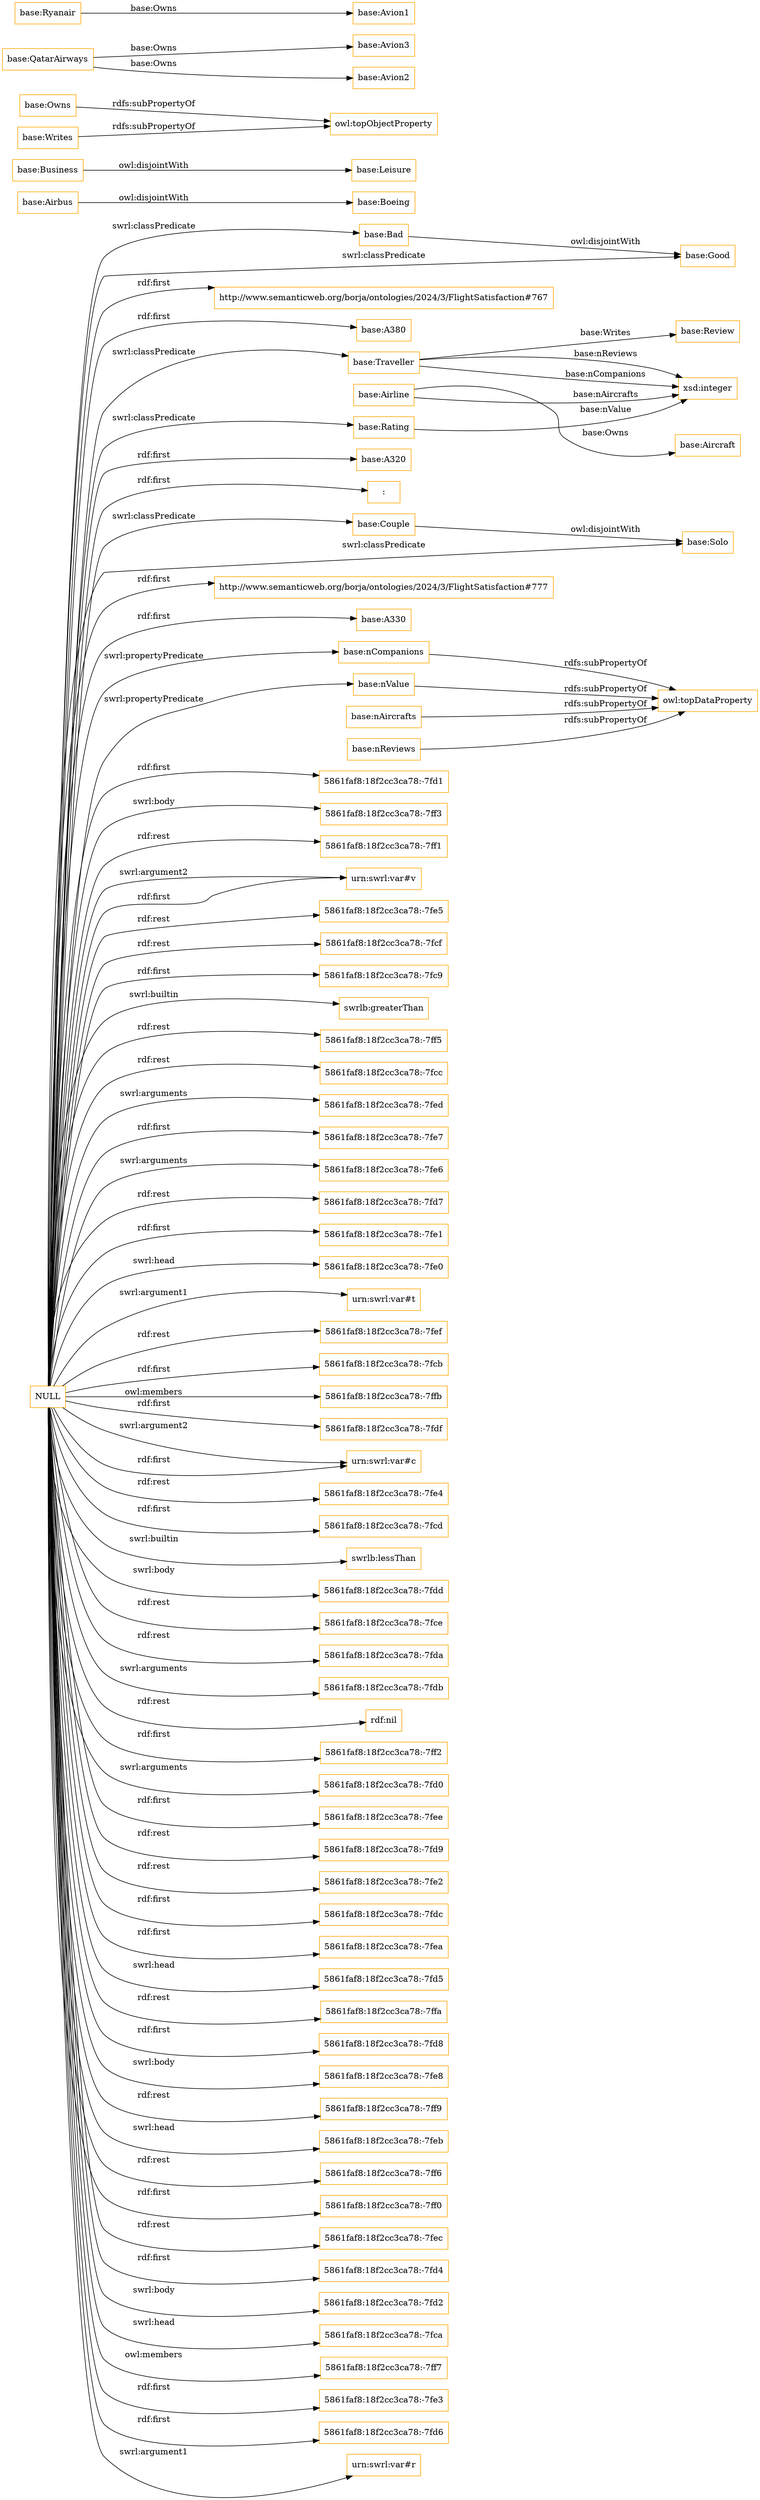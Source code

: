 digraph ar2dtool_diagram { 
rankdir=LR;
size="1501"
node [shape = rectangle, color="orange"]; "base:Bad" "base:Review" "base:Airline" "base:Boeing" "http://www.semanticweb.org/borja/ontologies/2024/3/FlightSatisfaction#767" "base:Aircraft" "base:A380" "base:Traveller" "base:A320" ":" "base:Couple" "http://www.semanticweb.org/borja/ontologies/2024/3/FlightSatisfaction#777" "base:Solo" "base:Leisure" "base:Good" "base:Business" "base:Rating" "base:Airbus" "base:A330" ; /*classes style*/
	"base:Couple" -> "base:Solo" [ label = "owl:disjointWith" ];
	"base:nCompanions" -> "owl:topDataProperty" [ label = "rdfs:subPropertyOf" ];
	"base:Bad" -> "base:Good" [ label = "owl:disjointWith" ];
	"base:Owns" -> "owl:topObjectProperty" [ label = "rdfs:subPropertyOf" ];
	"base:Business" -> "base:Leisure" [ label = "owl:disjointWith" ];
	"base:QatarAirways" -> "base:Avion3" [ label = "base:Owns" ];
	"base:QatarAirways" -> "base:Avion2" [ label = "base:Owns" ];
	"base:nValue" -> "owl:topDataProperty" [ label = "rdfs:subPropertyOf" ];
	"base:Airbus" -> "base:Boeing" [ label = "owl:disjointWith" ];
	"base:nAircrafts" -> "owl:topDataProperty" [ label = "rdfs:subPropertyOf" ];
	"base:Ryanair" -> "base:Avion1" [ label = "base:Owns" ];
	"base:nReviews" -> "owl:topDataProperty" [ label = "rdfs:subPropertyOf" ];
	"NULL" -> "http://www.semanticweb.org/borja/ontologies/2024/3/FlightSatisfaction#777" [ label = "rdf:first" ];
	"NULL" -> "5861faf8:18f2cc3ca78:-7fd1" [ label = "rdf:first" ];
	"NULL" -> "base:Solo" [ label = "swrl:classPredicate" ];
	"NULL" -> "5861faf8:18f2cc3ca78:-7ff3" [ label = "swrl:body" ];
	"NULL" -> "5861faf8:18f2cc3ca78:-7ff1" [ label = "rdf:rest" ];
	"NULL" -> "base:Traveller" [ label = "swrl:classPredicate" ];
	"NULL" -> "urn:swrl:var#v" [ label = "swrl:argument2" ];
	"NULL" -> "5861faf8:18f2cc3ca78:-7fe5" [ label = "rdf:rest" ];
	"NULL" -> "base:Bad" [ label = "swrl:classPredicate" ];
	"NULL" -> "base:Couple" [ label = "swrl:classPredicate" ];
	"NULL" -> "5861faf8:18f2cc3ca78:-7fcf" [ label = "rdf:rest" ];
	"NULL" -> "5861faf8:18f2cc3ca78:-7fc9" [ label = "rdf:first" ];
	"NULL" -> "swrlb:greaterThan" [ label = "swrl:builtin" ];
	"NULL" -> "5861faf8:18f2cc3ca78:-7ff5" [ label = "rdf:rest" ];
	"NULL" -> "5861faf8:18f2cc3ca78:-7fcc" [ label = "rdf:rest" ];
	"NULL" -> "5861faf8:18f2cc3ca78:-7fed" [ label = "swrl:arguments" ];
	"NULL" -> "base:A380" [ label = "rdf:first" ];
	"NULL" -> "5861faf8:18f2cc3ca78:-7fe7" [ label = "rdf:first" ];
	"NULL" -> "5861faf8:18f2cc3ca78:-7fe6" [ label = "swrl:arguments" ];
	"NULL" -> "5861faf8:18f2cc3ca78:-7fd7" [ label = "rdf:rest" ];
	"NULL" -> "5861faf8:18f2cc3ca78:-7fe1" [ label = "rdf:first" ];
	"NULL" -> "5861faf8:18f2cc3ca78:-7fe0" [ label = "swrl:head" ];
	"NULL" -> "urn:swrl:var#t" [ label = "swrl:argument1" ];
	"NULL" -> "base:A320" [ label = "rdf:first" ];
	"NULL" -> "5861faf8:18f2cc3ca78:-7fef" [ label = "rdf:rest" ];
	"NULL" -> "urn:swrl:var#v" [ label = "rdf:first" ];
	"NULL" -> "5861faf8:18f2cc3ca78:-7fcb" [ label = "rdf:first" ];
	"NULL" -> "base:nValue" [ label = "swrl:propertyPredicate" ];
	"NULL" -> "5861faf8:18f2cc3ca78:-7ffb" [ label = "owl:members" ];
	"NULL" -> "5861faf8:18f2cc3ca78:-7fdf" [ label = "rdf:first" ];
	"NULL" -> "urn:swrl:var#c" [ label = "swrl:argument2" ];
	"NULL" -> "5861faf8:18f2cc3ca78:-7fe4" [ label = "rdf:rest" ];
	"NULL" -> "5861faf8:18f2cc3ca78:-7fcd" [ label = "rdf:first" ];
	"NULL" -> "swrlb:lessThan" [ label = "swrl:builtin" ];
	"NULL" -> "5861faf8:18f2cc3ca78:-7fdd" [ label = "swrl:body" ];
	"NULL" -> "5861faf8:18f2cc3ca78:-7fce" [ label = "rdf:rest" ];
	"NULL" -> ":" [ label = "rdf:first" ];
	"NULL" -> "5861faf8:18f2cc3ca78:-7fda" [ label = "rdf:rest" ];
	"NULL" -> "5861faf8:18f2cc3ca78:-7fdb" [ label = "swrl:arguments" ];
	"NULL" -> "rdf:nil" [ label = "rdf:rest" ];
	"NULL" -> "urn:swrl:var#c" [ label = "rdf:first" ];
	"NULL" -> "5861faf8:18f2cc3ca78:-7ff2" [ label = "rdf:first" ];
	"NULL" -> "5861faf8:18f2cc3ca78:-7fd0" [ label = "swrl:arguments" ];
	"NULL" -> "5861faf8:18f2cc3ca78:-7fee" [ label = "rdf:first" ];
	"NULL" -> "5861faf8:18f2cc3ca78:-7fd9" [ label = "rdf:rest" ];
	"NULL" -> "5861faf8:18f2cc3ca78:-7fe2" [ label = "rdf:rest" ];
	"NULL" -> "5861faf8:18f2cc3ca78:-7fdc" [ label = "rdf:first" ];
	"NULL" -> "base:Rating" [ label = "swrl:classPredicate" ];
	"NULL" -> "5861faf8:18f2cc3ca78:-7fea" [ label = "rdf:first" ];
	"NULL" -> "5861faf8:18f2cc3ca78:-7fd5" [ label = "swrl:head" ];
	"NULL" -> "5861faf8:18f2cc3ca78:-7ffa" [ label = "rdf:rest" ];
	"NULL" -> "5861faf8:18f2cc3ca78:-7fd8" [ label = "rdf:first" ];
	"NULL" -> "5861faf8:18f2cc3ca78:-7fe8" [ label = "swrl:body" ];
	"NULL" -> "5861faf8:18f2cc3ca78:-7ff9" [ label = "rdf:rest" ];
	"NULL" -> "5861faf8:18f2cc3ca78:-7feb" [ label = "swrl:head" ];
	"NULL" -> "5861faf8:18f2cc3ca78:-7ff6" [ label = "rdf:rest" ];
	"NULL" -> "5861faf8:18f2cc3ca78:-7ff0" [ label = "rdf:first" ];
	"NULL" -> "http://www.semanticweb.org/borja/ontologies/2024/3/FlightSatisfaction#767" [ label = "rdf:first" ];
	"NULL" -> "5861faf8:18f2cc3ca78:-7fec" [ label = "rdf:rest" ];
	"NULL" -> "5861faf8:18f2cc3ca78:-7fd4" [ label = "rdf:first" ];
	"NULL" -> "5861faf8:18f2cc3ca78:-7fd2" [ label = "swrl:body" ];
	"NULL" -> "5861faf8:18f2cc3ca78:-7fca" [ label = "swrl:head" ];
	"NULL" -> "base:A330" [ label = "rdf:first" ];
	"NULL" -> "base:nCompanions" [ label = "swrl:propertyPredicate" ];
	"NULL" -> "5861faf8:18f2cc3ca78:-7ff7" [ label = "owl:members" ];
	"NULL" -> "5861faf8:18f2cc3ca78:-7fe3" [ label = "rdf:first" ];
	"NULL" -> "5861faf8:18f2cc3ca78:-7fd6" [ label = "rdf:first" ];
	"NULL" -> "base:Good" [ label = "swrl:classPredicate" ];
	"NULL" -> "urn:swrl:var#r" [ label = "swrl:argument1" ];
	"base:Writes" -> "owl:topObjectProperty" [ label = "rdfs:subPropertyOf" ];
	"base:Airline" -> "xsd:integer" [ label = "base:nAircrafts" ];
	"base:Airline" -> "base:Aircraft" [ label = "base:Owns" ];
	"base:Traveller" -> "xsd:integer" [ label = "base:nReviews" ];
	"base:Traveller" -> "xsd:integer" [ label = "base:nCompanions" ];
	"base:Rating" -> "xsd:integer" [ label = "base:nValue" ];
	"base:Traveller" -> "base:Review" [ label = "base:Writes" ];

}
